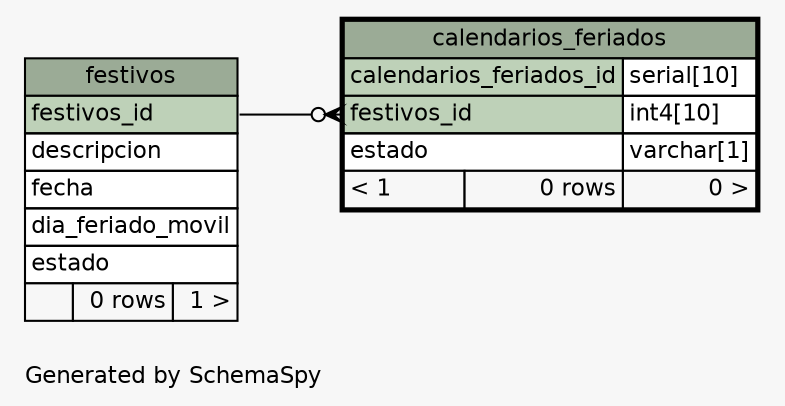 // dot 2.26.3 on Linux 3.2.0-4-686-pae
// SchemaSpy rev 590
digraph "oneDegreeRelationshipsDiagram" {
  graph [
    rankdir="RL"
    bgcolor="#f7f7f7"
    label="\nGenerated by SchemaSpy"
    labeljust="l"
    nodesep="0.18"
    ranksep="0.46"
    fontname="Helvetica"
    fontsize="11"
  ];
  node [
    fontname="Helvetica"
    fontsize="11"
    shape="plaintext"
  ];
  edge [
    arrowsize="0.8"
  ];
  "calendarios_feriados":"festivos_id":w -> "festivos":"festivos_id":e [arrowhead=none dir=back arrowtail=crowodot];
  "calendarios_feriados" [
    label=<
    <TABLE BORDER="2" CELLBORDER="1" CELLSPACING="0" BGCOLOR="#ffffff">
      <TR><TD COLSPAN="3" BGCOLOR="#9bab96" ALIGN="CENTER">calendarios_feriados</TD></TR>
      <TR><TD PORT="calendarios_feriados_id" COLSPAN="2" BGCOLOR="#bed1b8" ALIGN="LEFT">calendarios_feriados_id</TD><TD PORT="calendarios_feriados_id.type" ALIGN="LEFT">serial[10]</TD></TR>
      <TR><TD PORT="festivos_id" COLSPAN="2" BGCOLOR="#bed1b8" ALIGN="LEFT">festivos_id</TD><TD PORT="festivos_id.type" ALIGN="LEFT">int4[10]</TD></TR>
      <TR><TD PORT="estado" COLSPAN="2" ALIGN="LEFT">estado</TD><TD PORT="estado.type" ALIGN="LEFT">varchar[1]</TD></TR>
      <TR><TD ALIGN="LEFT" BGCOLOR="#f7f7f7">&lt; 1</TD><TD ALIGN="RIGHT" BGCOLOR="#f7f7f7">0 rows</TD><TD ALIGN="RIGHT" BGCOLOR="#f7f7f7">0 &gt;</TD></TR>
    </TABLE>>
    URL="calendarios_feriados.html"
    tooltip="calendarios_feriados"
  ];
  "festivos" [
    label=<
    <TABLE BORDER="0" CELLBORDER="1" CELLSPACING="0" BGCOLOR="#ffffff">
      <TR><TD COLSPAN="3" BGCOLOR="#9bab96" ALIGN="CENTER">festivos</TD></TR>
      <TR><TD PORT="festivos_id" COLSPAN="3" BGCOLOR="#bed1b8" ALIGN="LEFT">festivos_id</TD></TR>
      <TR><TD PORT="descripcion" COLSPAN="3" ALIGN="LEFT">descripcion</TD></TR>
      <TR><TD PORT="fecha" COLSPAN="3" ALIGN="LEFT">fecha</TD></TR>
      <TR><TD PORT="dia_feriado_movil" COLSPAN="3" ALIGN="LEFT">dia_feriado_movil</TD></TR>
      <TR><TD PORT="estado" COLSPAN="3" ALIGN="LEFT">estado</TD></TR>
      <TR><TD ALIGN="LEFT" BGCOLOR="#f7f7f7">  </TD><TD ALIGN="RIGHT" BGCOLOR="#f7f7f7">0 rows</TD><TD ALIGN="RIGHT" BGCOLOR="#f7f7f7">1 &gt;</TD></TR>
    </TABLE>>
    URL="festivos.html"
    tooltip="festivos"
  ];
}
